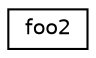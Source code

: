 digraph "Graphical Class Hierarchy"
{
  edge [fontname="Helvetica",fontsize="10",labelfontname="Helvetica",labelfontsize="10"];
  node [fontname="Helvetica",fontsize="10",shape=record];
  rankdir="LR";
  Node0 [label="foo2",height=0.2,width=0.4,color="black", fillcolor="white", style="filled",URL="$structfoo2.html"];
}
